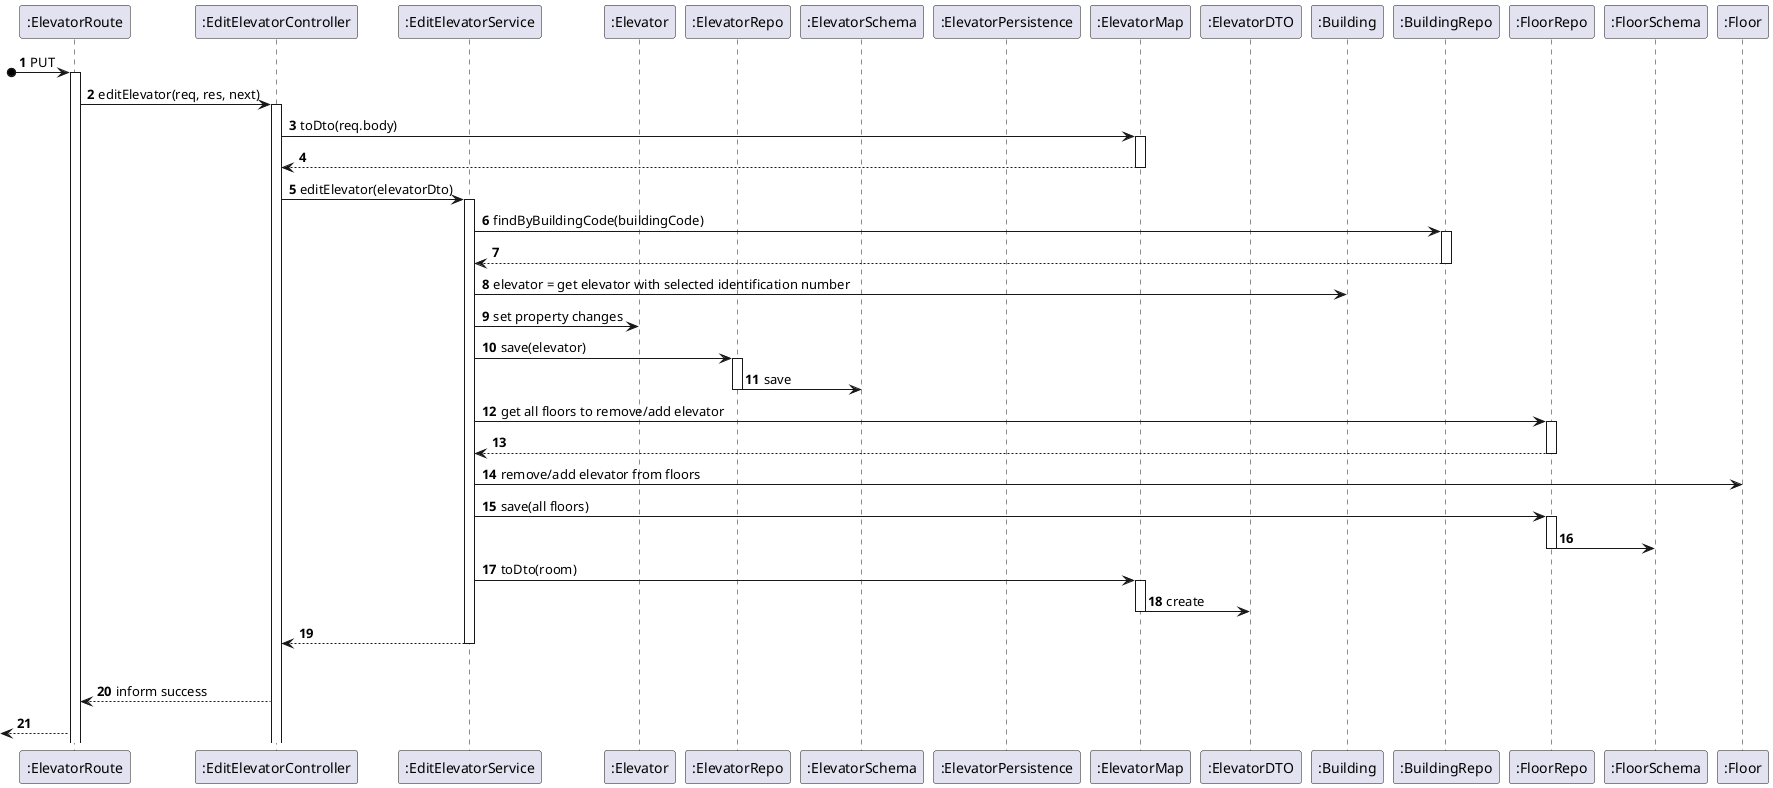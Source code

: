 @startuml

autonumber

participant ":ElevatorRoute" as Route
participant ":EditElevatorController" as Controller
participant ":EditElevatorService" as Service
participant ":Elevator" as Elevator
participant ":ElevatorRepo" as Repo
participant ":ElevatorSchema" as Schema
participant ":ElevatorPersistence" as Persistence
participant ":ElevatorMap" as Map
participant ":ElevatorDTO" as DTO
participant ":Building" as Building
participant ":BuildingRepo" as BuildingRepo
participant ":FloorRepo" as FloorRepo
participant ":FloorSchema" as FloorSchema
participant ":Floor" as Floor


?o->Route: PUT
activate Route

Route -> Controller: editElevator(req, res, next)
activate Controller

Controller -> Map: toDto(req.body)
activate Map

Controller <-- Map
deactivate Map


Controller -> Service: editElevator(elevatorDto)
activate Service

Service -> BuildingRepo: findByBuildingCode(buildingCode)
activate BuildingRepo
Service <-- BuildingRepo
deactivate BuildingRepo

Service -> Building: elevator = get elevator with selected identification number

Service -> Elevator: set property changes

Service -> Repo: save(elevator)
activate Repo

Repo -> Schema: save
deactivate Repo

Service -> FloorRepo: get all floors to remove/add elevator
activate FloorRepo
Service <-- FloorRepo
deactivate FloorRepo

Service -> Floor: remove/add elevator from floors
Service -> FloorRepo: save(all floors)
activate FloorRepo

FloorRepo -> FloorSchema
deactivate FloorRepo

Service -> Map:toDto(room)
activate Map

Map -> DTO: create
deactivate Map

Service --> Controller:
deactivate Service

alt success
Controller --> Route: inform success

<--Route:



@enduml
